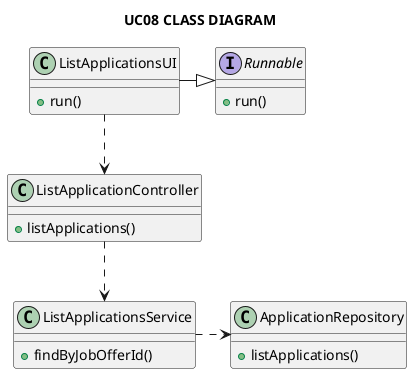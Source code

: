 @startuml

title UC08 CLASS DIAGRAM

interface Runnable {
    + run()
}

class ListApplicationsUI {
    + run()
}

class ListApplicationController {
    + listApplications()
}

class ApplicationRepository {
    + listApplications()
}

class ListApplicationsService {
    + findByJobOfferId()
}

ListApplicationsUI -|> Runnable
ListApplicationsUI ..> ListApplicationController
ListApplicationController ..> ListApplicationsService
ListApplicationsService .> ApplicationRepository

@enduml